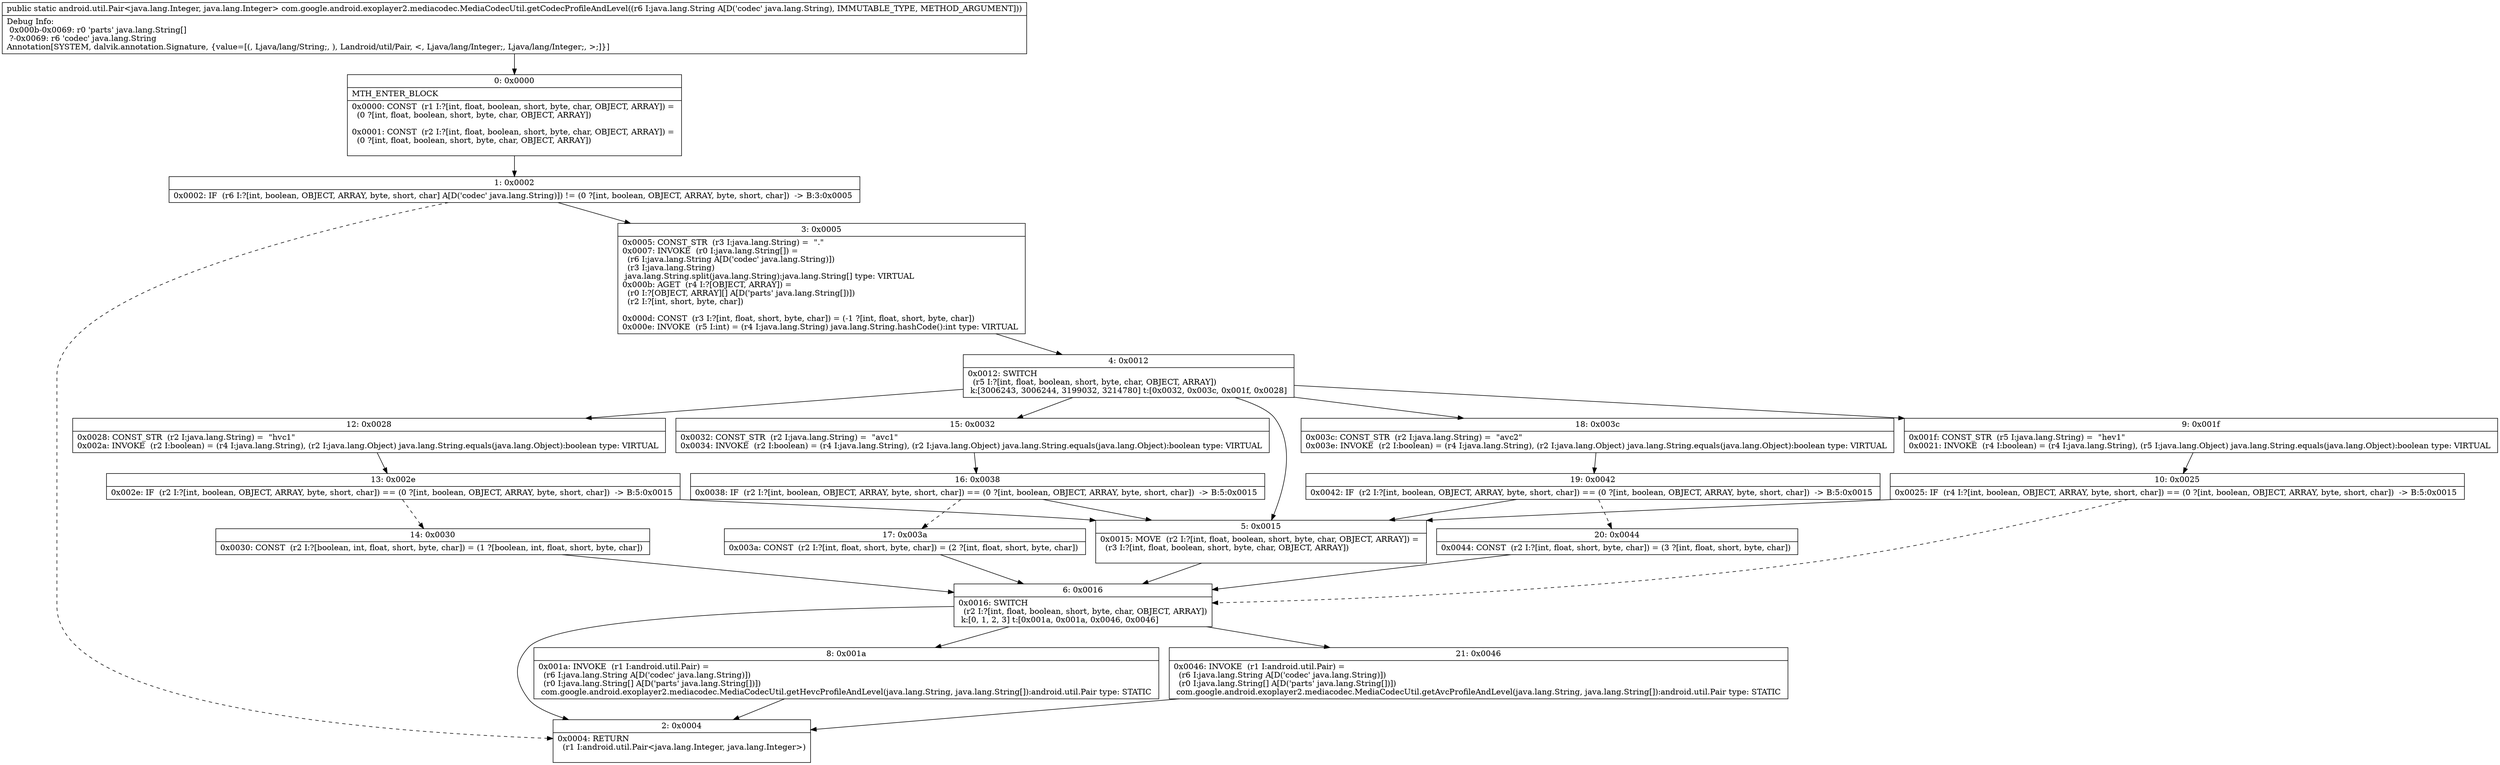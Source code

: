 digraph "CFG forcom.google.android.exoplayer2.mediacodec.MediaCodecUtil.getCodecProfileAndLevel(Ljava\/lang\/String;)Landroid\/util\/Pair;" {
Node_0 [shape=record,label="{0\:\ 0x0000|MTH_ENTER_BLOCK\l|0x0000: CONST  (r1 I:?[int, float, boolean, short, byte, char, OBJECT, ARRAY]) = \l  (0 ?[int, float, boolean, short, byte, char, OBJECT, ARRAY])\l \l0x0001: CONST  (r2 I:?[int, float, boolean, short, byte, char, OBJECT, ARRAY]) = \l  (0 ?[int, float, boolean, short, byte, char, OBJECT, ARRAY])\l \l}"];
Node_1 [shape=record,label="{1\:\ 0x0002|0x0002: IF  (r6 I:?[int, boolean, OBJECT, ARRAY, byte, short, char] A[D('codec' java.lang.String)]) != (0 ?[int, boolean, OBJECT, ARRAY, byte, short, char])  \-\> B:3:0x0005 \l}"];
Node_2 [shape=record,label="{2\:\ 0x0004|0x0004: RETURN  \l  (r1 I:android.util.Pair\<java.lang.Integer, java.lang.Integer\>)\l \l}"];
Node_3 [shape=record,label="{3\:\ 0x0005|0x0005: CONST_STR  (r3 I:java.lang.String) =  \".\" \l0x0007: INVOKE  (r0 I:java.lang.String[]) = \l  (r6 I:java.lang.String A[D('codec' java.lang.String)])\l  (r3 I:java.lang.String)\l java.lang.String.split(java.lang.String):java.lang.String[] type: VIRTUAL \l0x000b: AGET  (r4 I:?[OBJECT, ARRAY]) = \l  (r0 I:?[OBJECT, ARRAY][] A[D('parts' java.lang.String[])])\l  (r2 I:?[int, short, byte, char])\l \l0x000d: CONST  (r3 I:?[int, float, short, byte, char]) = (\-1 ?[int, float, short, byte, char]) \l0x000e: INVOKE  (r5 I:int) = (r4 I:java.lang.String) java.lang.String.hashCode():int type: VIRTUAL \l}"];
Node_4 [shape=record,label="{4\:\ 0x0012|0x0012: SWITCH  \l  (r5 I:?[int, float, boolean, short, byte, char, OBJECT, ARRAY])\l k:[3006243, 3006244, 3199032, 3214780] t:[0x0032, 0x003c, 0x001f, 0x0028] \l}"];
Node_5 [shape=record,label="{5\:\ 0x0015|0x0015: MOVE  (r2 I:?[int, float, boolean, short, byte, char, OBJECT, ARRAY]) = \l  (r3 I:?[int, float, boolean, short, byte, char, OBJECT, ARRAY])\l \l}"];
Node_6 [shape=record,label="{6\:\ 0x0016|0x0016: SWITCH  \l  (r2 I:?[int, float, boolean, short, byte, char, OBJECT, ARRAY])\l k:[0, 1, 2, 3] t:[0x001a, 0x001a, 0x0046, 0x0046] \l}"];
Node_8 [shape=record,label="{8\:\ 0x001a|0x001a: INVOKE  (r1 I:android.util.Pair) = \l  (r6 I:java.lang.String A[D('codec' java.lang.String)])\l  (r0 I:java.lang.String[] A[D('parts' java.lang.String[])])\l com.google.android.exoplayer2.mediacodec.MediaCodecUtil.getHevcProfileAndLevel(java.lang.String, java.lang.String[]):android.util.Pair type: STATIC \l}"];
Node_9 [shape=record,label="{9\:\ 0x001f|0x001f: CONST_STR  (r5 I:java.lang.String) =  \"hev1\" \l0x0021: INVOKE  (r4 I:boolean) = (r4 I:java.lang.String), (r5 I:java.lang.Object) java.lang.String.equals(java.lang.Object):boolean type: VIRTUAL \l}"];
Node_10 [shape=record,label="{10\:\ 0x0025|0x0025: IF  (r4 I:?[int, boolean, OBJECT, ARRAY, byte, short, char]) == (0 ?[int, boolean, OBJECT, ARRAY, byte, short, char])  \-\> B:5:0x0015 \l}"];
Node_12 [shape=record,label="{12\:\ 0x0028|0x0028: CONST_STR  (r2 I:java.lang.String) =  \"hvc1\" \l0x002a: INVOKE  (r2 I:boolean) = (r4 I:java.lang.String), (r2 I:java.lang.Object) java.lang.String.equals(java.lang.Object):boolean type: VIRTUAL \l}"];
Node_13 [shape=record,label="{13\:\ 0x002e|0x002e: IF  (r2 I:?[int, boolean, OBJECT, ARRAY, byte, short, char]) == (0 ?[int, boolean, OBJECT, ARRAY, byte, short, char])  \-\> B:5:0x0015 \l}"];
Node_14 [shape=record,label="{14\:\ 0x0030|0x0030: CONST  (r2 I:?[boolean, int, float, short, byte, char]) = (1 ?[boolean, int, float, short, byte, char]) \l}"];
Node_15 [shape=record,label="{15\:\ 0x0032|0x0032: CONST_STR  (r2 I:java.lang.String) =  \"avc1\" \l0x0034: INVOKE  (r2 I:boolean) = (r4 I:java.lang.String), (r2 I:java.lang.Object) java.lang.String.equals(java.lang.Object):boolean type: VIRTUAL \l}"];
Node_16 [shape=record,label="{16\:\ 0x0038|0x0038: IF  (r2 I:?[int, boolean, OBJECT, ARRAY, byte, short, char]) == (0 ?[int, boolean, OBJECT, ARRAY, byte, short, char])  \-\> B:5:0x0015 \l}"];
Node_17 [shape=record,label="{17\:\ 0x003a|0x003a: CONST  (r2 I:?[int, float, short, byte, char]) = (2 ?[int, float, short, byte, char]) \l}"];
Node_18 [shape=record,label="{18\:\ 0x003c|0x003c: CONST_STR  (r2 I:java.lang.String) =  \"avc2\" \l0x003e: INVOKE  (r2 I:boolean) = (r4 I:java.lang.String), (r2 I:java.lang.Object) java.lang.String.equals(java.lang.Object):boolean type: VIRTUAL \l}"];
Node_19 [shape=record,label="{19\:\ 0x0042|0x0042: IF  (r2 I:?[int, boolean, OBJECT, ARRAY, byte, short, char]) == (0 ?[int, boolean, OBJECT, ARRAY, byte, short, char])  \-\> B:5:0x0015 \l}"];
Node_20 [shape=record,label="{20\:\ 0x0044|0x0044: CONST  (r2 I:?[int, float, short, byte, char]) = (3 ?[int, float, short, byte, char]) \l}"];
Node_21 [shape=record,label="{21\:\ 0x0046|0x0046: INVOKE  (r1 I:android.util.Pair) = \l  (r6 I:java.lang.String A[D('codec' java.lang.String)])\l  (r0 I:java.lang.String[] A[D('parts' java.lang.String[])])\l com.google.android.exoplayer2.mediacodec.MediaCodecUtil.getAvcProfileAndLevel(java.lang.String, java.lang.String[]):android.util.Pair type: STATIC \l}"];
MethodNode[shape=record,label="{public static android.util.Pair\<java.lang.Integer, java.lang.Integer\> com.google.android.exoplayer2.mediacodec.MediaCodecUtil.getCodecProfileAndLevel((r6 I:java.lang.String A[D('codec' java.lang.String), IMMUTABLE_TYPE, METHOD_ARGUMENT]))  | Debug Info:\l  0x000b\-0x0069: r0 'parts' java.lang.String[]\l  ?\-0x0069: r6 'codec' java.lang.String\lAnnotation[SYSTEM, dalvik.annotation.Signature, \{value=[(, Ljava\/lang\/String;, ), Landroid\/util\/Pair, \<, Ljava\/lang\/Integer;, Ljava\/lang\/Integer;, \>;]\}]\l}"];
MethodNode -> Node_0;
Node_0 -> Node_1;
Node_1 -> Node_2[style=dashed];
Node_1 -> Node_3;
Node_3 -> Node_4;
Node_4 -> Node_5;
Node_4 -> Node_9;
Node_4 -> Node_12;
Node_4 -> Node_15;
Node_4 -> Node_18;
Node_5 -> Node_6;
Node_6 -> Node_8;
Node_6 -> Node_21;
Node_6 -> Node_2;
Node_8 -> Node_2;
Node_9 -> Node_10;
Node_10 -> Node_5;
Node_10 -> Node_6[style=dashed];
Node_12 -> Node_13;
Node_13 -> Node_5;
Node_13 -> Node_14[style=dashed];
Node_14 -> Node_6;
Node_15 -> Node_16;
Node_16 -> Node_5;
Node_16 -> Node_17[style=dashed];
Node_17 -> Node_6;
Node_18 -> Node_19;
Node_19 -> Node_5;
Node_19 -> Node_20[style=dashed];
Node_20 -> Node_6;
Node_21 -> Node_2;
}

